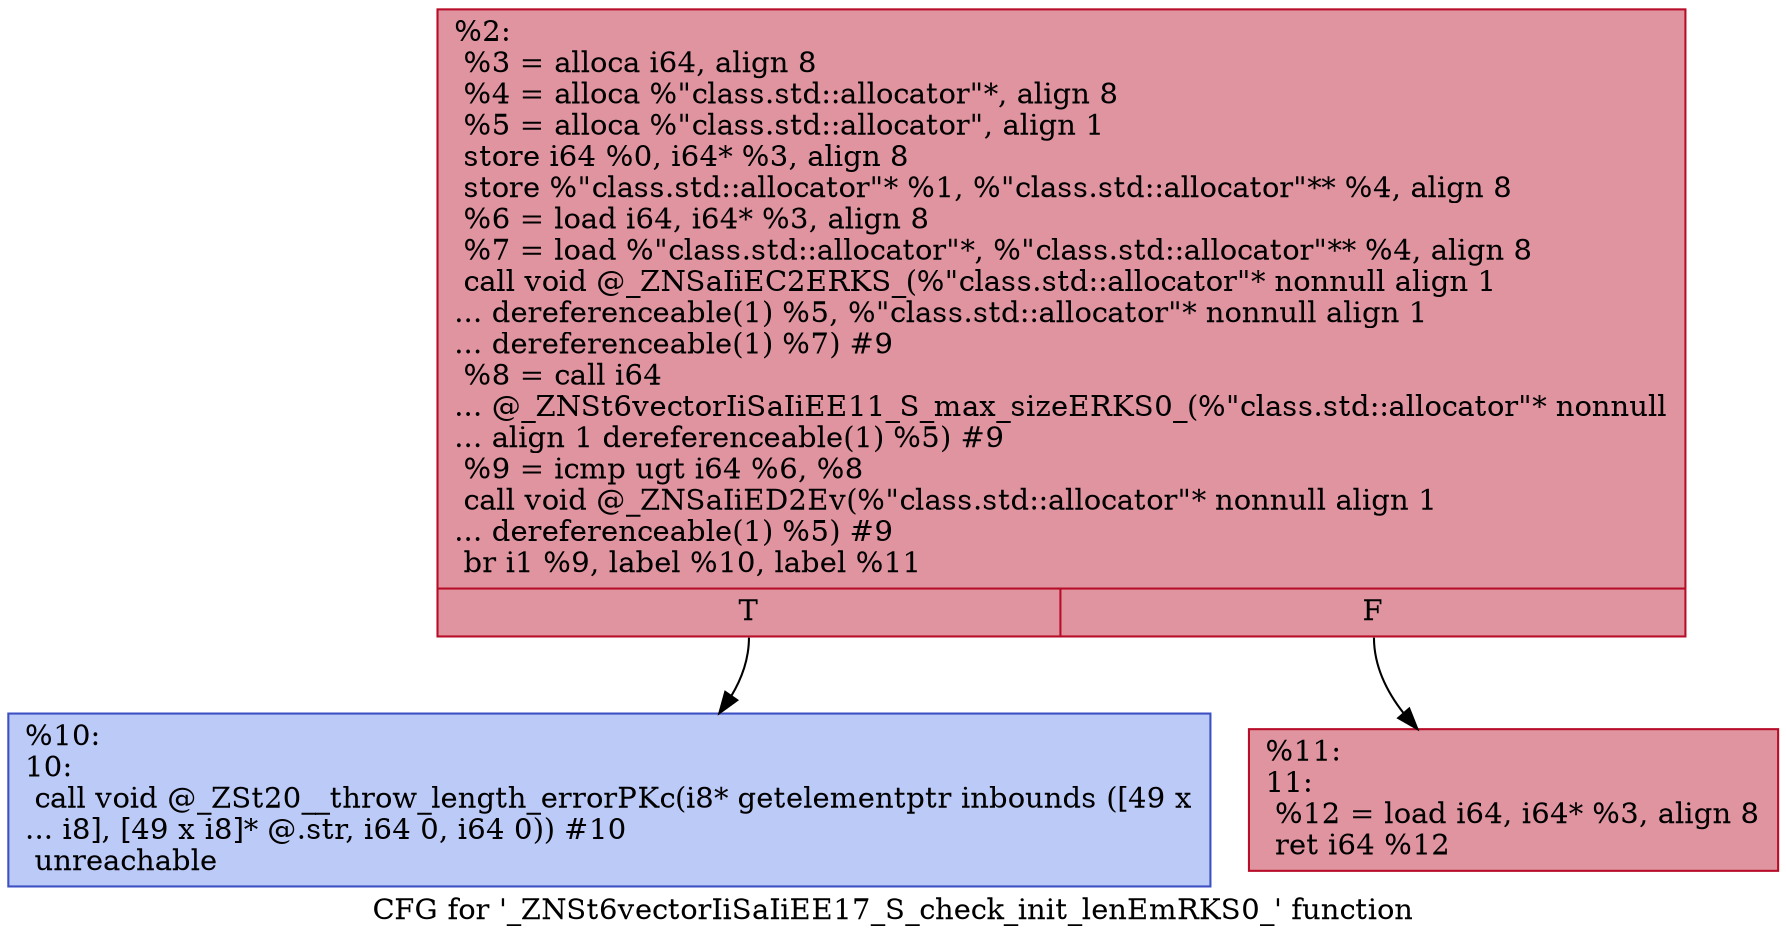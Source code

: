 digraph "CFG for '_ZNSt6vectorIiSaIiEE17_S_check_init_lenEmRKS0_' function" {
	label="CFG for '_ZNSt6vectorIiSaIiEE17_S_check_init_lenEmRKS0_' function";

	Node0x55a8815facd0 [shape=record,color="#b70d28ff", style=filled, fillcolor="#b70d2870",label="{%2:\l  %3 = alloca i64, align 8\l  %4 = alloca %\"class.std::allocator\"*, align 8\l  %5 = alloca %\"class.std::allocator\", align 1\l  store i64 %0, i64* %3, align 8\l  store %\"class.std::allocator\"* %1, %\"class.std::allocator\"** %4, align 8\l  %6 = load i64, i64* %3, align 8\l  %7 = load %\"class.std::allocator\"*, %\"class.std::allocator\"** %4, align 8\l  call void @_ZNSaIiEC2ERKS_(%\"class.std::allocator\"* nonnull align 1\l... dereferenceable(1) %5, %\"class.std::allocator\"* nonnull align 1\l... dereferenceable(1) %7) #9\l  %8 = call i64\l... @_ZNSt6vectorIiSaIiEE11_S_max_sizeERKS0_(%\"class.std::allocator\"* nonnull\l... align 1 dereferenceable(1) %5) #9\l  %9 = icmp ugt i64 %6, %8\l  call void @_ZNSaIiED2Ev(%\"class.std::allocator\"* nonnull align 1\l... dereferenceable(1) %5) #9\l  br i1 %9, label %10, label %11\l|{<s0>T|<s1>F}}"];
	Node0x55a8815facd0:s0 -> Node0x55a8815fb580;
	Node0x55a8815facd0:s1 -> Node0x55a8815fb5d0;
	Node0x55a8815fb580 [shape=record,color="#3d50c3ff", style=filled, fillcolor="#6687ed70",label="{%10:\l10:                                               \l  call void @_ZSt20__throw_length_errorPKc(i8* getelementptr inbounds ([49 x\l... i8], [49 x i8]* @.str, i64 0, i64 0)) #10\l  unreachable\l}"];
	Node0x55a8815fb5d0 [shape=record,color="#b70d28ff", style=filled, fillcolor="#b70d2870",label="{%11:\l11:                                               \l  %12 = load i64, i64* %3, align 8\l  ret i64 %12\l}"];
}
